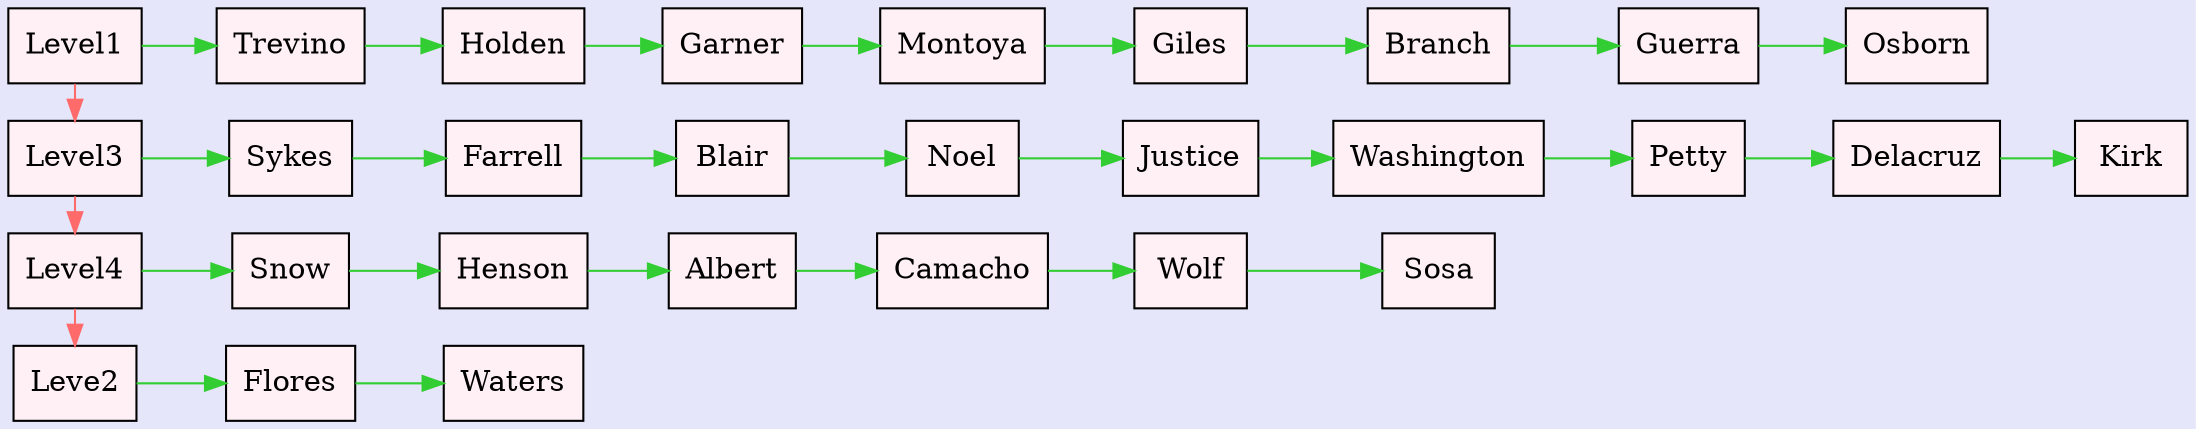 digraph G {
graph [rankdir = LR ]
bgcolor="lavender"
node [ style=filled,shape = box, fillcolor="lavenderblush:lavenderblush1"]
{rank = same "Level1""Level3""Level4""Leve2"}
"Level1"-> "Level3"-> "Level4"-> "Leve2"[color = indianred1];
"Level1" [label="Level1"];
"Level1"->"Trevino"->"Holden"->"Garner"->"Montoya"->"Giles"->"Branch"->"Guerra"->"Osborn"[color = limegreen];
"Level3" [label="Level3"];
"Level3"->"Sykes"->"Farrell"->"Blair"->"Noel"->"Justice"->"Washington"->"Petty"->"Delacruz"->"Kirk"[color = limegreen];
"Level4" [label="Level4"];
"Level4"->"Snow"->"Henson"->"Albert"->"Camacho"->"Wolf"->"Sosa"[color = limegreen];
"Leve2" [label="Leve2"];
"Leve2"->"Flores"->"Waters"[color = limegreen];
}